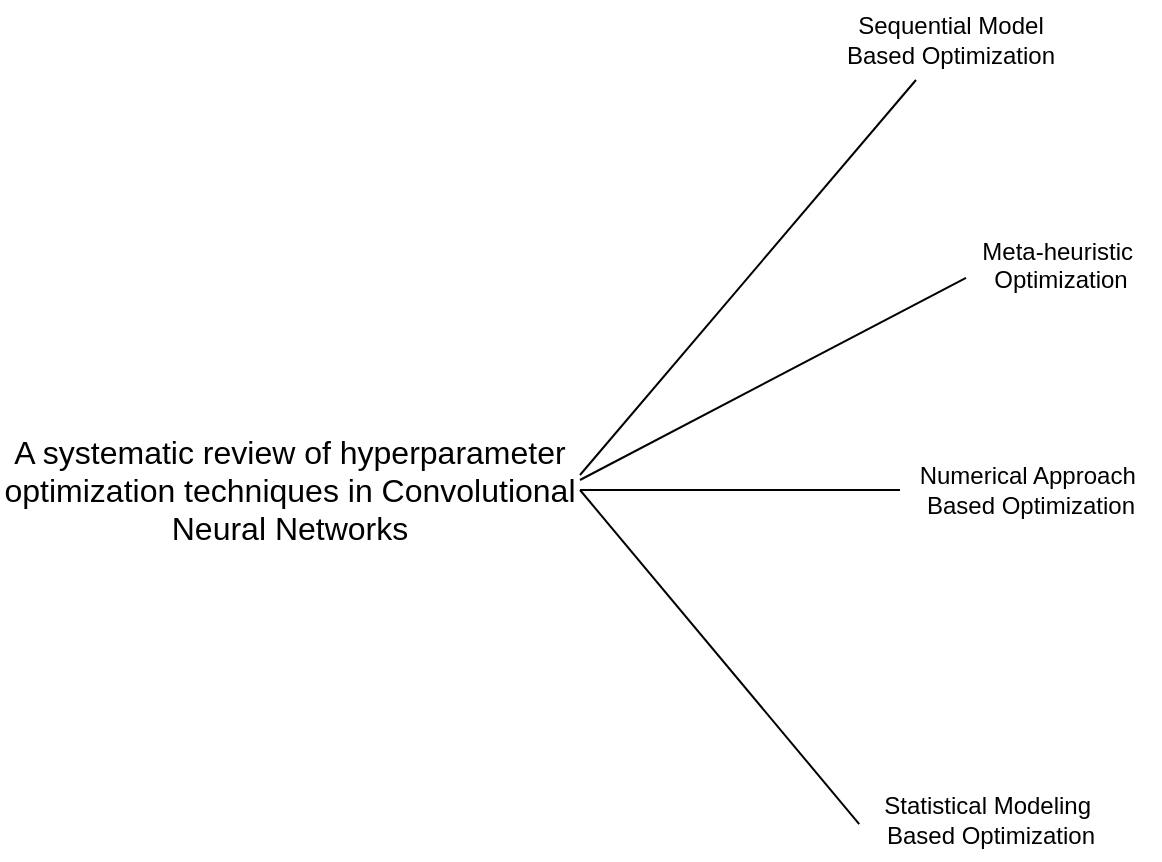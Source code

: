 <mxfile version="26.2.10">
  <diagram name="Page-1" id="xg_3VUj3YyWIjeY820tI">
    <mxGraphModel dx="794" dy="897" grid="1" gridSize="10" guides="1" tooltips="1" connect="1" arrows="1" fold="1" page="0" pageScale="1" pageWidth="850" pageHeight="1100" math="0" shadow="0">
      <root>
        <mxCell id="0" />
        <mxCell id="1" parent="0" />
        <mxCell id="HrAAM8D2G3hT2sylql9m-1" value="&lt;span style=&quot;text-align: start; font-family: Nunito, Arial;&quot; data-sheets-root=&quot;1&quot;&gt;&lt;font style=&quot;font-size: 16px;&quot;&gt;A systematic review of hyperparameter optimization techniques in Convolutional Neural Networks&lt;/font&gt;&lt;/span&gt;" style="text;html=1;align=center;verticalAlign=middle;whiteSpace=wrap;rounded=0;" vertex="1" parent="1">
          <mxGeometry x="-360" y="200" width="290" height="30" as="geometry" />
        </mxCell>
        <mxCell id="HrAAM8D2G3hT2sylql9m-2" value="Sequential Model&lt;br&gt;Based Optimization" style="text;html=1;align=center;verticalAlign=middle;resizable=0;points=[];autosize=1;strokeColor=none;fillColor=none;" vertex="1" parent="1">
          <mxGeometry x="50" y="-30" width="130" height="40" as="geometry" />
        </mxCell>
        <mxCell id="HrAAM8D2G3hT2sylql9m-3" value="Meta-heuristic&amp;nbsp;&lt;div&gt;Optimization&lt;/div&gt;&lt;div&gt;&lt;br&gt;&lt;/div&gt;" style="text;html=1;align=center;verticalAlign=middle;resizable=0;points=[];autosize=1;strokeColor=none;fillColor=none;" vertex="1" parent="1">
          <mxGeometry x="120" y="80" width="100" height="60" as="geometry" />
        </mxCell>
        <mxCell id="HrAAM8D2G3hT2sylql9m-4" value="Numerical Approach&amp;nbsp;&lt;br&gt;Based Optimization" style="text;html=1;align=center;verticalAlign=middle;resizable=0;points=[];autosize=1;strokeColor=none;fillColor=none;" vertex="1" parent="1">
          <mxGeometry x="90" y="195" width="130" height="40" as="geometry" />
        </mxCell>
        <mxCell id="HrAAM8D2G3hT2sylql9m-5" value="Statistical Modeling&amp;nbsp;&lt;div&gt;Based Optimization&lt;/div&gt;" style="text;html=1;align=center;verticalAlign=middle;resizable=0;points=[];autosize=1;strokeColor=none;fillColor=none;" vertex="1" parent="1">
          <mxGeometry x="70" y="360" width="130" height="40" as="geometry" />
        </mxCell>
        <mxCell id="HrAAM8D2G3hT2sylql9m-7" value="" style="endArrow=none;html=1;rounded=0;entryX=1;entryY=0.5;entryDx=0;entryDy=0;exitX=-0.003;exitY=0.551;exitDx=0;exitDy=0;exitPerimeter=0;" edge="1" parent="1" source="HrAAM8D2G3hT2sylql9m-5" target="HrAAM8D2G3hT2sylql9m-1">
          <mxGeometry width="50" height="50" relative="1" as="geometry">
            <mxPoint x="-60" y="350" as="sourcePoint" />
            <mxPoint x="-10" y="300" as="targetPoint" />
          </mxGeometry>
        </mxCell>
        <mxCell id="HrAAM8D2G3hT2sylql9m-8" value="" style="endArrow=none;html=1;rounded=0;exitX=1;exitY=0.5;exitDx=0;exitDy=0;" edge="1" parent="1" source="HrAAM8D2G3hT2sylql9m-1" target="HrAAM8D2G3hT2sylql9m-4">
          <mxGeometry width="50" height="50" relative="1" as="geometry">
            <mxPoint x="-10" y="190" as="sourcePoint" />
            <mxPoint x="40" y="140" as="targetPoint" />
          </mxGeometry>
        </mxCell>
        <mxCell id="HrAAM8D2G3hT2sylql9m-9" value="" style="endArrow=none;html=1;rounded=0;entryX=0.03;entryY=0.482;entryDx=0;entryDy=0;entryPerimeter=0;" edge="1" parent="1" target="HrAAM8D2G3hT2sylql9m-3">
          <mxGeometry width="50" height="50" relative="1" as="geometry">
            <mxPoint x="-70" y="210" as="sourcePoint" />
            <mxPoint x="-10" y="140" as="targetPoint" />
          </mxGeometry>
        </mxCell>
        <mxCell id="HrAAM8D2G3hT2sylql9m-10" value="" style="endArrow=none;html=1;rounded=0;exitX=1;exitY=0.25;exitDx=0;exitDy=0;" edge="1" parent="1" source="HrAAM8D2G3hT2sylql9m-1" target="HrAAM8D2G3hT2sylql9m-2">
          <mxGeometry width="50" height="50" relative="1" as="geometry">
            <mxPoint x="-40" y="160" as="sourcePoint" />
            <mxPoint x="10" y="110" as="targetPoint" />
          </mxGeometry>
        </mxCell>
      </root>
    </mxGraphModel>
  </diagram>
</mxfile>
